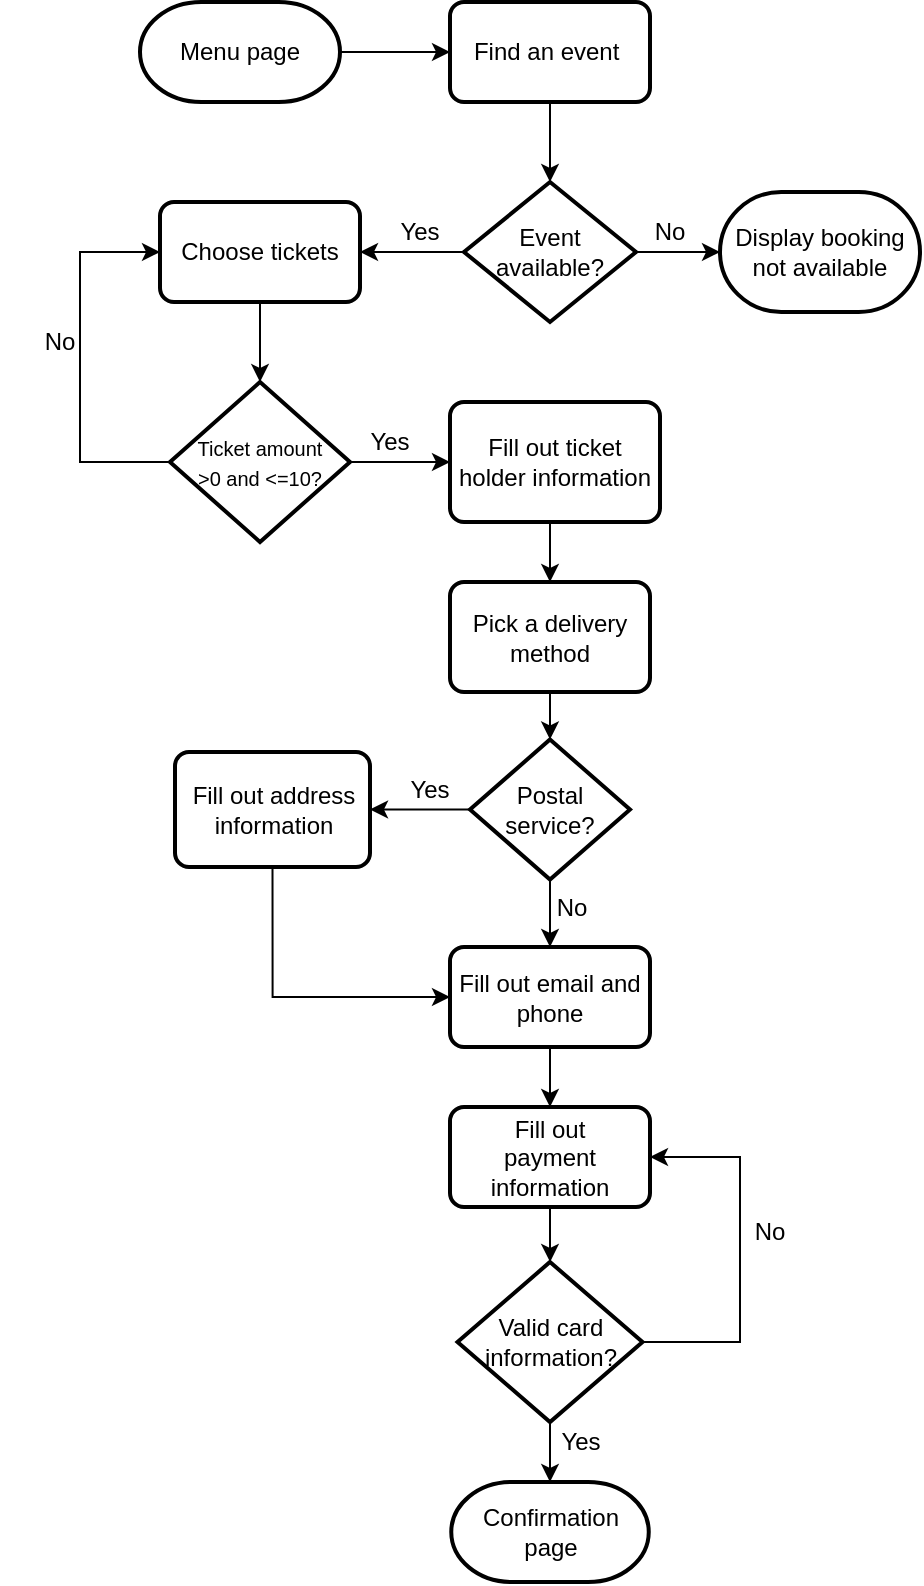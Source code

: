 <mxfile version="18.0.7" type="device"><diagram id="C5RBs43oDa-KdzZeNtuy" name="Page-1"><mxGraphModel dx="2102" dy="1176" grid="1" gridSize="10" guides="1" tooltips="1" connect="1" arrows="1" fold="1" page="1" pageScale="1" pageWidth="827" pageHeight="1169" math="0" shadow="0"><root><mxCell id="WIyWlLk6GJQsqaUBKTNV-0"/><mxCell id="WIyWlLk6GJQsqaUBKTNV-1" parent="WIyWlLk6GJQsqaUBKTNV-0"/><mxCell id="n8AlyyB7sOxT7cWQFwzI-7" style="edgeStyle=orthogonalEdgeStyle;rounded=0;orthogonalLoop=1;jettySize=auto;html=1;exitX=0.5;exitY=1;exitDx=0;exitDy=0;entryX=0.5;entryY=0;entryDx=0;entryDy=0;entryPerimeter=0;" edge="1" parent="WIyWlLk6GJQsqaUBKTNV-1" source="n8AlyyB7sOxT7cWQFwzI-5" target="n8AlyyB7sOxT7cWQFwzI-6"><mxGeometry relative="1" as="geometry"/></mxCell><mxCell id="n8AlyyB7sOxT7cWQFwzI-5" value="Find an event&amp;nbsp;" style="rounded=1;whiteSpace=wrap;html=1;absoluteArcSize=1;arcSize=14;strokeWidth=2;" vertex="1" parent="WIyWlLk6GJQsqaUBKTNV-1"><mxGeometry x="355" y="40" width="100" height="50" as="geometry"/></mxCell><mxCell id="n8AlyyB7sOxT7cWQFwzI-8" style="edgeStyle=orthogonalEdgeStyle;rounded=0;orthogonalLoop=1;jettySize=auto;html=1;exitX=1;exitY=0.5;exitDx=0;exitDy=0;exitPerimeter=0;entryX=0;entryY=0.5;entryDx=0;entryDy=0;entryPerimeter=0;" edge="1" parent="WIyWlLk6GJQsqaUBKTNV-1" source="n8AlyyB7sOxT7cWQFwzI-6" target="n8AlyyB7sOxT7cWQFwzI-10"><mxGeometry relative="1" as="geometry"><mxPoint x="540" y="255.048" as="targetPoint"/></mxGeometry></mxCell><mxCell id="n8AlyyB7sOxT7cWQFwzI-52" style="edgeStyle=orthogonalEdgeStyle;rounded=0;orthogonalLoop=1;jettySize=auto;html=1;exitX=0;exitY=0.5;exitDx=0;exitDy=0;exitPerimeter=0;entryX=1;entryY=0.5;entryDx=0;entryDy=0;fontSize=12;" edge="1" parent="WIyWlLk6GJQsqaUBKTNV-1" source="n8AlyyB7sOxT7cWQFwzI-6" target="n8AlyyB7sOxT7cWQFwzI-14"><mxGeometry relative="1" as="geometry"/></mxCell><mxCell id="n8AlyyB7sOxT7cWQFwzI-6" value="Event&lt;br&gt;available?" style="strokeWidth=2;html=1;shape=mxgraph.flowchart.decision;whiteSpace=wrap;" vertex="1" parent="WIyWlLk6GJQsqaUBKTNV-1"><mxGeometry x="362" y="130" width="86" height="70" as="geometry"/></mxCell><mxCell id="n8AlyyB7sOxT7cWQFwzI-10" value="Display booking not available" style="strokeWidth=2;html=1;shape=mxgraph.flowchart.terminator;whiteSpace=wrap;" vertex="1" parent="WIyWlLk6GJQsqaUBKTNV-1"><mxGeometry x="490" y="135" width="100" height="60" as="geometry"/></mxCell><mxCell id="n8AlyyB7sOxT7cWQFwzI-46" style="edgeStyle=orthogonalEdgeStyle;rounded=0;orthogonalLoop=1;jettySize=auto;html=1;exitX=1;exitY=0.5;exitDx=0;exitDy=0;exitPerimeter=0;entryX=0;entryY=0.5;entryDx=0;entryDy=0;fontSize=12;" edge="1" parent="WIyWlLk6GJQsqaUBKTNV-1" source="n8AlyyB7sOxT7cWQFwzI-11" target="n8AlyyB7sOxT7cWQFwzI-5"><mxGeometry relative="1" as="geometry"/></mxCell><mxCell id="n8AlyyB7sOxT7cWQFwzI-11" value="Menu page" style="strokeWidth=2;html=1;shape=mxgraph.flowchart.terminator;whiteSpace=wrap;" vertex="1" parent="WIyWlLk6GJQsqaUBKTNV-1"><mxGeometry x="200" y="40" width="100" height="50" as="geometry"/></mxCell><mxCell id="n8AlyyB7sOxT7cWQFwzI-13" value="&lt;font style=&quot;font-size: 12px;&quot;&gt;No&lt;/font&gt;" style="text;html=1;strokeColor=none;fillColor=none;align=center;verticalAlign=middle;whiteSpace=wrap;rounded=0;" vertex="1" parent="WIyWlLk6GJQsqaUBKTNV-1"><mxGeometry x="445" y="150" width="40" height="10" as="geometry"/></mxCell><mxCell id="n8AlyyB7sOxT7cWQFwzI-53" style="edgeStyle=orthogonalEdgeStyle;rounded=0;orthogonalLoop=1;jettySize=auto;html=1;exitX=0.5;exitY=1;exitDx=0;exitDy=0;entryX=0.5;entryY=0;entryDx=0;entryDy=0;entryPerimeter=0;fontSize=12;" edge="1" parent="WIyWlLk6GJQsqaUBKTNV-1" source="n8AlyyB7sOxT7cWQFwzI-14" target="n8AlyyB7sOxT7cWQFwzI-17"><mxGeometry relative="1" as="geometry"/></mxCell><mxCell id="n8AlyyB7sOxT7cWQFwzI-14" value="&lt;font style=&quot;font-size: 12px;&quot;&gt;Choose tickets&lt;/font&gt;" style="rounded=1;whiteSpace=wrap;html=1;absoluteArcSize=1;arcSize=14;strokeWidth=2;fontSize=10;" vertex="1" parent="WIyWlLk6GJQsqaUBKTNV-1"><mxGeometry x="210" y="140" width="100" height="50" as="geometry"/></mxCell><mxCell id="n8AlyyB7sOxT7cWQFwzI-16" value="Yes" style="text;html=1;strokeColor=none;fillColor=none;align=center;verticalAlign=middle;whiteSpace=wrap;rounded=0;fontSize=12;" vertex="1" parent="WIyWlLk6GJQsqaUBKTNV-1"><mxGeometry x="310" y="140" width="60" height="30" as="geometry"/></mxCell><mxCell id="n8AlyyB7sOxT7cWQFwzI-54" style="edgeStyle=orthogonalEdgeStyle;rounded=0;orthogonalLoop=1;jettySize=auto;html=1;exitX=0;exitY=0.5;exitDx=0;exitDy=0;exitPerimeter=0;entryX=0;entryY=0.5;entryDx=0;entryDy=0;fontSize=12;" edge="1" parent="WIyWlLk6GJQsqaUBKTNV-1" source="n8AlyyB7sOxT7cWQFwzI-17" target="n8AlyyB7sOxT7cWQFwzI-14"><mxGeometry relative="1" as="geometry"><Array as="points"><mxPoint x="170" y="270"/><mxPoint x="170" y="165"/></Array></mxGeometry></mxCell><mxCell id="n8AlyyB7sOxT7cWQFwzI-55" style="edgeStyle=orthogonalEdgeStyle;rounded=0;orthogonalLoop=1;jettySize=auto;html=1;exitX=1;exitY=0.5;exitDx=0;exitDy=0;exitPerimeter=0;entryX=0;entryY=0.5;entryDx=0;entryDy=0;fontSize=12;" edge="1" parent="WIyWlLk6GJQsqaUBKTNV-1" source="n8AlyyB7sOxT7cWQFwzI-17" target="n8AlyyB7sOxT7cWQFwzI-22"><mxGeometry relative="1" as="geometry"/></mxCell><mxCell id="n8AlyyB7sOxT7cWQFwzI-17" value="&lt;font style=&quot;font-size: 10px;&quot;&gt;Ticket amount&lt;br&gt;&amp;gt;0 and &amp;lt;=10?&lt;/font&gt;" style="strokeWidth=2;html=1;shape=mxgraph.flowchart.decision;whiteSpace=wrap;fontSize=12;" vertex="1" parent="WIyWlLk6GJQsqaUBKTNV-1"><mxGeometry x="215" y="230" width="90" height="80" as="geometry"/></mxCell><mxCell id="n8AlyyB7sOxT7cWQFwzI-20" value="&lt;span style=&quot;font-size: 12px;&quot;&gt;No&lt;/span&gt;" style="text;html=1;strokeColor=none;fillColor=none;align=center;verticalAlign=middle;whiteSpace=wrap;rounded=0;fontSize=10;" vertex="1" parent="WIyWlLk6GJQsqaUBKTNV-1"><mxGeometry x="130" y="195" width="60" height="30" as="geometry"/></mxCell><mxCell id="n8AlyyB7sOxT7cWQFwzI-25" style="edgeStyle=orthogonalEdgeStyle;rounded=0;orthogonalLoop=1;jettySize=auto;html=1;exitX=0.5;exitY=1;exitDx=0;exitDy=0;entryX=0.5;entryY=0;entryDx=0;entryDy=0;fontSize=12;" edge="1" parent="WIyWlLk6GJQsqaUBKTNV-1" source="n8AlyyB7sOxT7cWQFwzI-22" target="n8AlyyB7sOxT7cWQFwzI-24"><mxGeometry relative="1" as="geometry"/></mxCell><mxCell id="n8AlyyB7sOxT7cWQFwzI-22" value="Fill out ticket holder information" style="rounded=1;whiteSpace=wrap;html=1;absoluteArcSize=1;arcSize=14;strokeWidth=2;fontSize=12;" vertex="1" parent="WIyWlLk6GJQsqaUBKTNV-1"><mxGeometry x="355" y="240" width="105" height="60" as="geometry"/></mxCell><mxCell id="n8AlyyB7sOxT7cWQFwzI-58" style="edgeStyle=orthogonalEdgeStyle;rounded=0;orthogonalLoop=1;jettySize=auto;html=1;exitX=0.5;exitY=1;exitDx=0;exitDy=0;entryX=0.5;entryY=0;entryDx=0;entryDy=0;entryPerimeter=0;fontSize=12;" edge="1" parent="WIyWlLk6GJQsqaUBKTNV-1" source="n8AlyyB7sOxT7cWQFwzI-24" target="n8AlyyB7sOxT7cWQFwzI-31"><mxGeometry relative="1" as="geometry"/></mxCell><mxCell id="n8AlyyB7sOxT7cWQFwzI-24" value="Pick a delivery method" style="rounded=1;whiteSpace=wrap;html=1;absoluteArcSize=1;arcSize=14;strokeWidth=2;fontSize=12;" vertex="1" parent="WIyWlLk6GJQsqaUBKTNV-1"><mxGeometry x="355" y="330" width="100" height="55" as="geometry"/></mxCell><mxCell id="n8AlyyB7sOxT7cWQFwzI-59" style="edgeStyle=orthogonalEdgeStyle;rounded=0;orthogonalLoop=1;jettySize=auto;html=1;exitX=0.5;exitY=1;exitDx=0;exitDy=0;exitPerimeter=0;fontSize=12;" edge="1" parent="WIyWlLk6GJQsqaUBKTNV-1" source="n8AlyyB7sOxT7cWQFwzI-31" target="n8AlyyB7sOxT7cWQFwzI-38"><mxGeometry relative="1" as="geometry"/></mxCell><mxCell id="n8AlyyB7sOxT7cWQFwzI-60" style="edgeStyle=orthogonalEdgeStyle;rounded=0;orthogonalLoop=1;jettySize=auto;html=1;exitX=0;exitY=0.5;exitDx=0;exitDy=0;exitPerimeter=0;entryX=1;entryY=0.5;entryDx=0;entryDy=0;fontSize=12;" edge="1" parent="WIyWlLk6GJQsqaUBKTNV-1" source="n8AlyyB7sOxT7cWQFwzI-31" target="n8AlyyB7sOxT7cWQFwzI-35"><mxGeometry relative="1" as="geometry"/></mxCell><mxCell id="n8AlyyB7sOxT7cWQFwzI-31" value="Postal &lt;br&gt;service?" style="strokeWidth=2;html=1;shape=mxgraph.flowchart.decision;whiteSpace=wrap;fontSize=12;" vertex="1" parent="WIyWlLk6GJQsqaUBKTNV-1"><mxGeometry x="365" y="408.75" width="80" height="70" as="geometry"/></mxCell><mxCell id="n8AlyyB7sOxT7cWQFwzI-61" style="edgeStyle=orthogonalEdgeStyle;rounded=0;orthogonalLoop=1;jettySize=auto;html=1;exitX=0.5;exitY=1;exitDx=0;exitDy=0;entryX=0;entryY=0.5;entryDx=0;entryDy=0;fontSize=12;" edge="1" parent="WIyWlLk6GJQsqaUBKTNV-1" source="n8AlyyB7sOxT7cWQFwzI-35" target="n8AlyyB7sOxT7cWQFwzI-38"><mxGeometry relative="1" as="geometry"/></mxCell><mxCell id="n8AlyyB7sOxT7cWQFwzI-35" value="Fill out address information" style="rounded=1;whiteSpace=wrap;html=1;absoluteArcSize=1;arcSize=14;strokeWidth=2;fontSize=12;" vertex="1" parent="WIyWlLk6GJQsqaUBKTNV-1"><mxGeometry x="217.5" y="415" width="97.5" height="57.5" as="geometry"/></mxCell><mxCell id="n8AlyyB7sOxT7cWQFwzI-37" value="Yes" style="text;html=1;strokeColor=none;fillColor=none;align=center;verticalAlign=middle;whiteSpace=wrap;rounded=0;fontSize=12;" vertex="1" parent="WIyWlLk6GJQsqaUBKTNV-1"><mxGeometry x="315" y="422.5" width="60" height="22.5" as="geometry"/></mxCell><mxCell id="n8AlyyB7sOxT7cWQFwzI-44" style="edgeStyle=orthogonalEdgeStyle;rounded=0;orthogonalLoop=1;jettySize=auto;html=1;exitX=0.5;exitY=1;exitDx=0;exitDy=0;entryX=0.5;entryY=0;entryDx=0;entryDy=0;fontSize=12;" edge="1" parent="WIyWlLk6GJQsqaUBKTNV-1" source="n8AlyyB7sOxT7cWQFwzI-38" target="n8AlyyB7sOxT7cWQFwzI-42"><mxGeometry relative="1" as="geometry"/></mxCell><mxCell id="n8AlyyB7sOxT7cWQFwzI-38" value="Fill out email and&lt;br&gt;phone" style="rounded=1;whiteSpace=wrap;html=1;absoluteArcSize=1;arcSize=14;strokeWidth=2;fontSize=12;" vertex="1" parent="WIyWlLk6GJQsqaUBKTNV-1"><mxGeometry x="355" y="512.5" width="100" height="50" as="geometry"/></mxCell><mxCell id="n8AlyyB7sOxT7cWQFwzI-41" value="No" style="text;html=1;strokeColor=none;fillColor=none;align=center;verticalAlign=middle;whiteSpace=wrap;rounded=0;fontSize=12;" vertex="1" parent="WIyWlLk6GJQsqaUBKTNV-1"><mxGeometry x="383.5" y="472.5" width="64" height="40" as="geometry"/></mxCell><mxCell id="n8AlyyB7sOxT7cWQFwzI-64" style="edgeStyle=orthogonalEdgeStyle;rounded=0;orthogonalLoop=1;jettySize=auto;html=1;exitX=0.5;exitY=1;exitDx=0;exitDy=0;fontSize=12;" edge="1" parent="WIyWlLk6GJQsqaUBKTNV-1" source="n8AlyyB7sOxT7cWQFwzI-42" target="n8AlyyB7sOxT7cWQFwzI-63"><mxGeometry relative="1" as="geometry"/></mxCell><mxCell id="n8AlyyB7sOxT7cWQFwzI-42" value="Fill out &lt;br&gt;payment information" style="rounded=1;whiteSpace=wrap;html=1;absoluteArcSize=1;arcSize=14;strokeWidth=2;fontSize=12;" vertex="1" parent="WIyWlLk6GJQsqaUBKTNV-1"><mxGeometry x="355" y="592.5" width="100" height="50" as="geometry"/></mxCell><mxCell id="n8AlyyB7sOxT7cWQFwzI-45" value="Yes" style="text;html=1;strokeColor=none;fillColor=none;align=center;verticalAlign=middle;whiteSpace=wrap;rounded=0;fontSize=12;" vertex="1" parent="WIyWlLk6GJQsqaUBKTNV-1"><mxGeometry x="295" y="240" width="60" height="40" as="geometry"/></mxCell><mxCell id="n8AlyyB7sOxT7cWQFwzI-65" style="edgeStyle=orthogonalEdgeStyle;rounded=0;orthogonalLoop=1;jettySize=auto;html=1;exitX=1;exitY=0.5;exitDx=0;exitDy=0;exitPerimeter=0;entryX=1;entryY=0.5;entryDx=0;entryDy=0;fontSize=12;" edge="1" parent="WIyWlLk6GJQsqaUBKTNV-1" source="n8AlyyB7sOxT7cWQFwzI-63" target="n8AlyyB7sOxT7cWQFwzI-42"><mxGeometry relative="1" as="geometry"><Array as="points"><mxPoint x="500" y="710"/><mxPoint x="500" y="618"/></Array></mxGeometry></mxCell><mxCell id="n8AlyyB7sOxT7cWQFwzI-72" style="edgeStyle=orthogonalEdgeStyle;rounded=0;orthogonalLoop=1;jettySize=auto;html=1;exitX=0.5;exitY=1;exitDx=0;exitDy=0;exitPerimeter=0;entryX=0.5;entryY=0;entryDx=0;entryDy=0;entryPerimeter=0;fontSize=12;" edge="1" parent="WIyWlLk6GJQsqaUBKTNV-1" source="n8AlyyB7sOxT7cWQFwzI-63" target="n8AlyyB7sOxT7cWQFwzI-71"><mxGeometry relative="1" as="geometry"/></mxCell><mxCell id="n8AlyyB7sOxT7cWQFwzI-63" value="Valid card&lt;br&gt;information?" style="strokeWidth=2;html=1;shape=mxgraph.flowchart.decision;whiteSpace=wrap;fontSize=12;" vertex="1" parent="WIyWlLk6GJQsqaUBKTNV-1"><mxGeometry x="358.75" y="670" width="92.5" height="80" as="geometry"/></mxCell><mxCell id="n8AlyyB7sOxT7cWQFwzI-66" value="No" style="text;html=1;strokeColor=none;fillColor=none;align=center;verticalAlign=middle;whiteSpace=wrap;rounded=0;fontSize=12;" vertex="1" parent="WIyWlLk6GJQsqaUBKTNV-1"><mxGeometry x="485" y="640" width="60" height="30" as="geometry"/></mxCell><mxCell id="n8AlyyB7sOxT7cWQFwzI-70" value="Yes" style="text;html=1;strokeColor=none;fillColor=none;align=center;verticalAlign=middle;whiteSpace=wrap;rounded=0;fontSize=12;" vertex="1" parent="WIyWlLk6GJQsqaUBKTNV-1"><mxGeometry x="381.25" y="740" width="78.75" height="40" as="geometry"/></mxCell><mxCell id="n8AlyyB7sOxT7cWQFwzI-71" value="Confirmation page" style="strokeWidth=2;html=1;shape=mxgraph.flowchart.terminator;whiteSpace=wrap;fontSize=12;" vertex="1" parent="WIyWlLk6GJQsqaUBKTNV-1"><mxGeometry x="355.63" y="780" width="98.75" height="50" as="geometry"/></mxCell></root></mxGraphModel></diagram></mxfile>